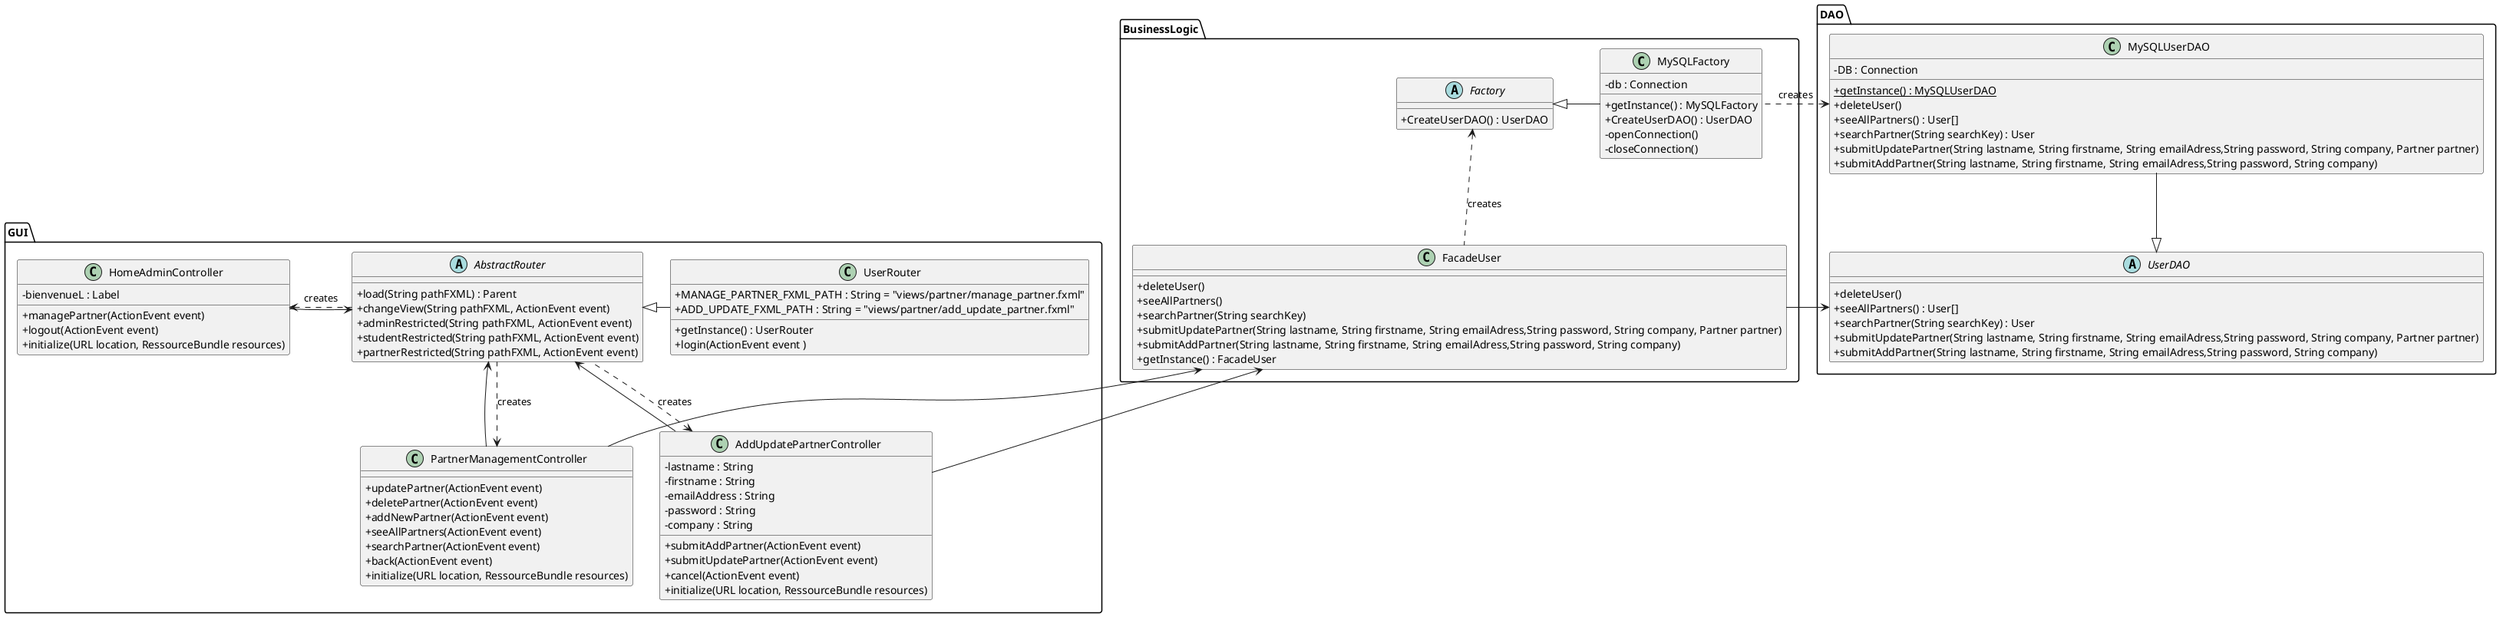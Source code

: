 @startuml
skinparam classAttributeIconSize 0

package GUI{
    abstract class AbstractRouter{
        + load(String pathFXML) : Parent
        + changeView(String pathFXML, ActionEvent event)
        + adminRestricted(String pathFXML, ActionEvent event)
        + studentRestricted(String pathFXML, ActionEvent event)
        + partnerRestricted(String pathFXML, ActionEvent event)
    }
    class HomeAdminController{
            - bienvenueL : Label
            + managePartner(ActionEvent event)
            + logout(ActionEvent event)
            + initialize(URL location, RessourceBundle resources)
        }
    class PartnerManagementController{
            + updatePartner(ActionEvent event)
            + deletePartner(ActionEvent event)
            + addNewPartner(ActionEvent event)
            + seeAllPartners(ActionEvent event)
            + searchPartner(ActionEvent event)
            + back(ActionEvent event)
            + initialize(URL location, RessourceBundle resources)

    }
    class AddUpdatePartnerController{
            - lastname : String
            - firstname : String
            - emailAddress : String
            - password : String
            - company : String

            + submitAddPartner(ActionEvent event)
            + submitUpdatePartner(ActionEvent event)
            + cancel(ActionEvent event)
            + initialize(URL location, RessourceBundle resources)
        }

    class UserRouter{
        + MANAGE_PARTNER_FXML_PATH : String = "views/partner/manage_partner.fxml"
        + ADD_UPDATE_FXML_PATH : String = "views/partner/add_update_partner.fxml"
        + getInstance() : UserRouter
        + login(ActionEvent event )
    }

    AbstractRouter <|-right- UserRouter


    AbstractRouter <- HomeAdminController
    AbstractRouter <-- PartnerManagementController
    AbstractRouter <-- AddUpdatePartnerController

    PartnerManagementController <.. AbstractRouter : creates
    HomeAdminController <. AbstractRouter : creates
    AddUpdatePartnerController <.. AbstractRouter : creates




}
package BusinessLogic{
    class FacadeUser{
        + deleteUser()
        + seeAllPartners()
        + searchPartner(String searchKey)
        + submitUpdatePartner(String lastname, String firstname, String emailAdress,String password, String company, Partner partner)
        + submitAddPartner(String lastname, String firstname, String emailAdress,String password, String company)
        + getInstance() : FacadeUser
    }

    abstract class Factory{
        + CreateUserDAO() : UserDAO
    }
    class MySQLFactory{
        - db : Connection
        + getInstance() : MySQLFactory
        + CreateUserDAO() : UserDAO
        - openConnection()
        - closeConnection()
    }


    Factory <.. FacadeUser : creates
    Factory <|-left- MySQLFactory

    FacadeUser <-- PartnerManagementController
    FacadeUser <-- AddUpdatePartnerController



}

package DAO{

    abstract class UserDAO{
        + deleteUser()
        + seeAllPartners() : User[]
        + searchPartner(String searchKey) : User
        + submitUpdatePartner(String lastname, String firstname, String emailAdress,String password, String company, Partner partner)
        + submitAddPartner(String lastname, String firstname, String emailAdress,String password, String company)
    }

    class MySQLUserDAO{
        - DB : Connection
        + {static} getInstance() : MySQLUserDAO
        + deleteUser()
        + seeAllPartners() : User[]
        + searchPartner(String searchKey) : User
        + submitUpdatePartner(String lastname, String firstname, String emailAdress,String password, String company, Partner partner)
        + submitAddPartner(String lastname, String firstname, String emailAdress,String password, String company)

    }

    MySQLUserDAO --|> UserDAO
    MySQLUserDAO <.right. MySQLFactory : creates

    UserDAO <-right- FacadeUser
}



@enduml
